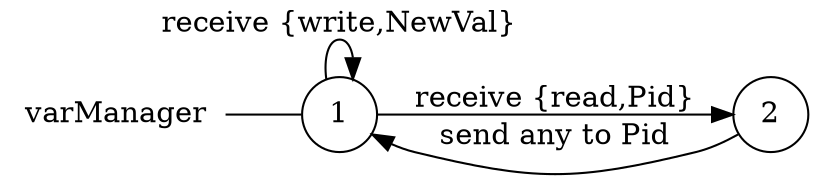 digraph varManager {
	rankdir="LR";
	n_0 [label="varManager", shape="plaintext"];
	n_1 [id="1", shape=circle, label="1"];
	n_0 -> n_1 [arrowhead=none];
	n_2 [id="3", shape=circle, label="2"];

	n_2 -> n_1 [id="[$e|7]", label="send any to Pid"];
	n_1 -> n_1 [id="[$e|8]", label="receive {write,NewVal}"];
	n_1 -> n_2 [id="[$e|5]", label="receive {read,Pid}"];
}

